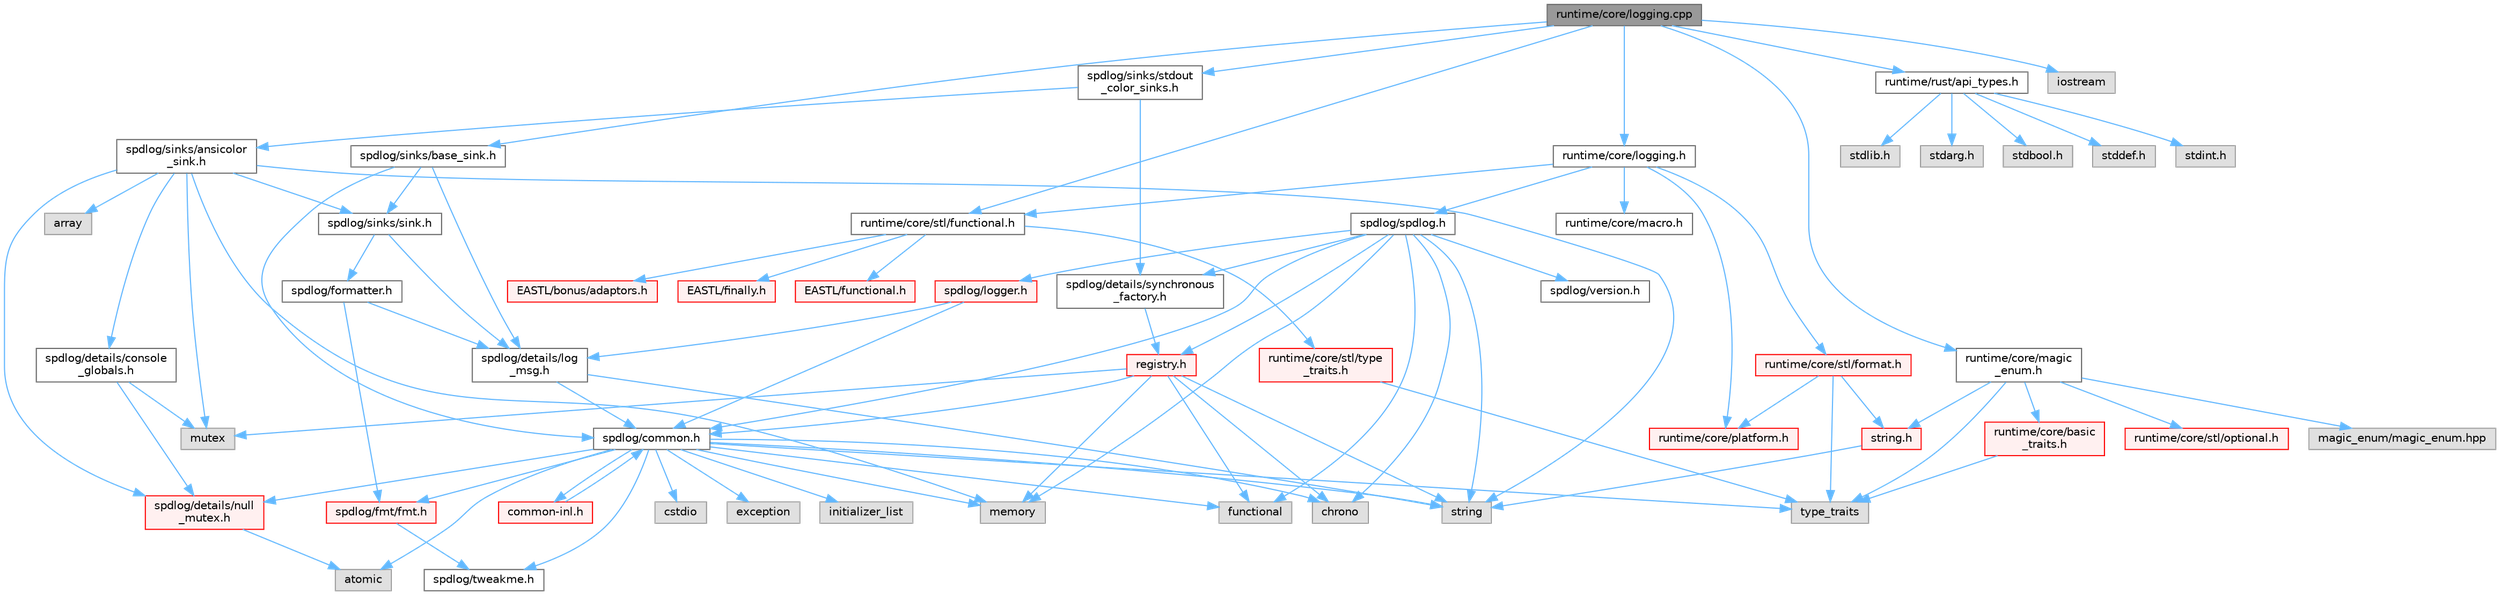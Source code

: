digraph "runtime/core/logging.cpp"
{
 // LATEX_PDF_SIZE
  bgcolor="transparent";
  edge [fontname=Helvetica,fontsize=10,labelfontname=Helvetica,labelfontsize=10];
  node [fontname=Helvetica,fontsize=10,shape=box,height=0.2,width=0.4];
  Node1 [id="Node000001",label="runtime/core/logging.cpp",height=0.2,width=0.4,color="gray40", fillcolor="grey60", style="filled", fontcolor="black",tooltip=" "];
  Node1 -> Node2 [id="edge1_Node000001_Node000002",color="steelblue1",style="solid",tooltip=" "];
  Node2 [id="Node000002",label="spdlog/sinks/base_sink.h",height=0.2,width=0.4,color="grey40", fillcolor="white", style="filled",URL="$base__sink_8h.html",tooltip=" "];
  Node2 -> Node3 [id="edge2_Node000002_Node000003",color="steelblue1",style="solid",tooltip=" "];
  Node3 [id="Node000003",label="spdlog/common.h",height=0.2,width=0.4,color="grey40", fillcolor="white", style="filled",URL="$common_8h.html",tooltip=" "];
  Node3 -> Node4 [id="edge3_Node000003_Node000004",color="steelblue1",style="solid",tooltip=" "];
  Node4 [id="Node000004",label="spdlog/details/null\l_mutex.h",height=0.2,width=0.4,color="red", fillcolor="#FFF0F0", style="filled",URL="$null__mutex_8h.html",tooltip=" "];
  Node4 -> Node5 [id="edge4_Node000004_Node000005",color="steelblue1",style="solid",tooltip=" "];
  Node5 [id="Node000005",label="atomic",height=0.2,width=0.4,color="grey60", fillcolor="#E0E0E0", style="filled",tooltip=" "];
  Node3 -> Node7 [id="edge5_Node000003_Node000007",color="steelblue1",style="solid",tooltip=" "];
  Node7 [id="Node000007",label="spdlog/tweakme.h",height=0.2,width=0.4,color="grey40", fillcolor="white", style="filled",URL="$tweakme_8h.html",tooltip=" "];
  Node3 -> Node5 [id="edge6_Node000003_Node000005",color="steelblue1",style="solid",tooltip=" "];
  Node3 -> Node8 [id="edge7_Node000003_Node000008",color="steelblue1",style="solid",tooltip=" "];
  Node8 [id="Node000008",label="chrono",height=0.2,width=0.4,color="grey60", fillcolor="#E0E0E0", style="filled",tooltip=" "];
  Node3 -> Node9 [id="edge8_Node000003_Node000009",color="steelblue1",style="solid",tooltip=" "];
  Node9 [id="Node000009",label="cstdio",height=0.2,width=0.4,color="grey60", fillcolor="#E0E0E0", style="filled",tooltip=" "];
  Node3 -> Node10 [id="edge9_Node000003_Node000010",color="steelblue1",style="solid",tooltip=" "];
  Node10 [id="Node000010",label="exception",height=0.2,width=0.4,color="grey60", fillcolor="#E0E0E0", style="filled",tooltip=" "];
  Node3 -> Node11 [id="edge10_Node000003_Node000011",color="steelblue1",style="solid",tooltip=" "];
  Node11 [id="Node000011",label="functional",height=0.2,width=0.4,color="grey60", fillcolor="#E0E0E0", style="filled",tooltip=" "];
  Node3 -> Node12 [id="edge11_Node000003_Node000012",color="steelblue1",style="solid",tooltip=" "];
  Node12 [id="Node000012",label="initializer_list",height=0.2,width=0.4,color="grey60", fillcolor="#E0E0E0", style="filled",tooltip=" "];
  Node3 -> Node13 [id="edge12_Node000003_Node000013",color="steelblue1",style="solid",tooltip=" "];
  Node13 [id="Node000013",label="memory",height=0.2,width=0.4,color="grey60", fillcolor="#E0E0E0", style="filled",tooltip=" "];
  Node3 -> Node14 [id="edge13_Node000003_Node000014",color="steelblue1",style="solid",tooltip=" "];
  Node14 [id="Node000014",label="string",height=0.2,width=0.4,color="grey60", fillcolor="#E0E0E0", style="filled",tooltip=" "];
  Node3 -> Node15 [id="edge14_Node000003_Node000015",color="steelblue1",style="solid",tooltip=" "];
  Node15 [id="Node000015",label="type_traits",height=0.2,width=0.4,color="grey60", fillcolor="#E0E0E0", style="filled",tooltip=" "];
  Node3 -> Node16 [id="edge15_Node000003_Node000016",color="steelblue1",style="solid",tooltip=" "];
  Node16 [id="Node000016",label="spdlog/fmt/fmt.h",height=0.2,width=0.4,color="red", fillcolor="#FFF0F0", style="filled",URL="$fmt_8h.html",tooltip=" "];
  Node16 -> Node7 [id="edge16_Node000016_Node000007",color="steelblue1",style="solid",tooltip=" "];
  Node3 -> Node175 [id="edge17_Node000003_Node000175",color="steelblue1",style="solid",tooltip=" "];
  Node175 [id="Node000175",label="common-inl.h",height=0.2,width=0.4,color="red", fillcolor="#FFF0F0", style="filled",URL="$common-inl_8h.html",tooltip=" "];
  Node175 -> Node3 [id="edge18_Node000175_Node000003",color="steelblue1",style="solid",tooltip=" "];
  Node2 -> Node177 [id="edge19_Node000002_Node000177",color="steelblue1",style="solid",tooltip=" "];
  Node177 [id="Node000177",label="spdlog/details/log\l_msg.h",height=0.2,width=0.4,color="grey40", fillcolor="white", style="filled",URL="$log__msg_8h.html",tooltip=" "];
  Node177 -> Node3 [id="edge20_Node000177_Node000003",color="steelblue1",style="solid",tooltip=" "];
  Node177 -> Node14 [id="edge21_Node000177_Node000014",color="steelblue1",style="solid",tooltip=" "];
  Node2 -> Node178 [id="edge22_Node000002_Node000178",color="steelblue1",style="solid",tooltip=" "];
  Node178 [id="Node000178",label="spdlog/sinks/sink.h",height=0.2,width=0.4,color="grey40", fillcolor="white", style="filled",URL="$sink_8h.html",tooltip=" "];
  Node178 -> Node177 [id="edge23_Node000178_Node000177",color="steelblue1",style="solid",tooltip=" "];
  Node178 -> Node179 [id="edge24_Node000178_Node000179",color="steelblue1",style="solid",tooltip=" "];
  Node179 [id="Node000179",label="spdlog/formatter.h",height=0.2,width=0.4,color="grey40", fillcolor="white", style="filled",URL="$formatter_8h.html",tooltip=" "];
  Node179 -> Node177 [id="edge25_Node000179_Node000177",color="steelblue1",style="solid",tooltip=" "];
  Node179 -> Node16 [id="edge26_Node000179_Node000016",color="steelblue1",style="solid",tooltip=" "];
  Node1 -> Node180 [id="edge27_Node000001_Node000180",color="steelblue1",style="solid",tooltip=" "];
  Node180 [id="Node000180",label="spdlog/sinks/stdout\l_color_sinks.h",height=0.2,width=0.4,color="grey40", fillcolor="white", style="filled",URL="$stdout__color__sinks_8h.html",tooltip=" "];
  Node180 -> Node181 [id="edge28_Node000180_Node000181",color="steelblue1",style="solid",tooltip=" "];
  Node181 [id="Node000181",label="spdlog/sinks/ansicolor\l_sink.h",height=0.2,width=0.4,color="grey40", fillcolor="white", style="filled",URL="$ansicolor__sink_8h.html",tooltip=" "];
  Node181 -> Node163 [id="edge29_Node000181_Node000163",color="steelblue1",style="solid",tooltip=" "];
  Node163 [id="Node000163",label="array",height=0.2,width=0.4,color="grey60", fillcolor="#E0E0E0", style="filled",tooltip=" "];
  Node181 -> Node13 [id="edge30_Node000181_Node000013",color="steelblue1",style="solid",tooltip=" "];
  Node181 -> Node182 [id="edge31_Node000181_Node000182",color="steelblue1",style="solid",tooltip=" "];
  Node182 [id="Node000182",label="mutex",height=0.2,width=0.4,color="grey60", fillcolor="#E0E0E0", style="filled",tooltip=" "];
  Node181 -> Node183 [id="edge32_Node000181_Node000183",color="steelblue1",style="solid",tooltip=" "];
  Node183 [id="Node000183",label="spdlog/details/console\l_globals.h",height=0.2,width=0.4,color="grey40", fillcolor="white", style="filled",URL="$console__globals_8h.html",tooltip=" "];
  Node183 -> Node182 [id="edge33_Node000183_Node000182",color="steelblue1",style="solid",tooltip=" "];
  Node183 -> Node4 [id="edge34_Node000183_Node000004",color="steelblue1",style="solid",tooltip=" "];
  Node181 -> Node4 [id="edge35_Node000181_Node000004",color="steelblue1",style="solid",tooltip=" "];
  Node181 -> Node178 [id="edge36_Node000181_Node000178",color="steelblue1",style="solid",tooltip=" "];
  Node181 -> Node14 [id="edge37_Node000181_Node000014",color="steelblue1",style="solid",tooltip=" "];
  Node180 -> Node184 [id="edge38_Node000180_Node000184",color="steelblue1",style="solid",tooltip=" "];
  Node184 [id="Node000184",label="spdlog/details/synchronous\l_factory.h",height=0.2,width=0.4,color="grey40", fillcolor="white", style="filled",URL="$synchronous__factory_8h.html",tooltip=" "];
  Node184 -> Node185 [id="edge39_Node000184_Node000185",color="steelblue1",style="solid",tooltip=" "];
  Node185 [id="Node000185",label="registry.h",height=0.2,width=0.4,color="red", fillcolor="#FFF0F0", style="filled",URL="$registry_8h.html",tooltip=" "];
  Node185 -> Node3 [id="edge40_Node000185_Node000003",color="steelblue1",style="solid",tooltip=" "];
  Node185 -> Node8 [id="edge41_Node000185_Node000008",color="steelblue1",style="solid",tooltip=" "];
  Node185 -> Node11 [id="edge42_Node000185_Node000011",color="steelblue1",style="solid",tooltip=" "];
  Node185 -> Node13 [id="edge43_Node000185_Node000013",color="steelblue1",style="solid",tooltip=" "];
  Node185 -> Node182 [id="edge44_Node000185_Node000182",color="steelblue1",style="solid",tooltip=" "];
  Node185 -> Node14 [id="edge45_Node000185_Node000014",color="steelblue1",style="solid",tooltip=" "];
  Node1 -> Node190 [id="edge46_Node000001_Node000190",color="steelblue1",style="solid",tooltip=" "];
  Node190 [id="Node000190",label="runtime/core/logging.h",height=0.2,width=0.4,color="grey40", fillcolor="white", style="filled",URL="$logging_8h.html",tooltip=" "];
  Node190 -> Node191 [id="edge47_Node000190_Node000191",color="steelblue1",style="solid",tooltip=" "];
  Node191 [id="Node000191",label="spdlog/spdlog.h",height=0.2,width=0.4,color="grey40", fillcolor="white", style="filled",URL="$spdlog_8h.html",tooltip=" "];
  Node191 -> Node3 [id="edge48_Node000191_Node000003",color="steelblue1",style="solid",tooltip=" "];
  Node191 -> Node185 [id="edge49_Node000191_Node000185",color="steelblue1",style="solid",tooltip=" "];
  Node191 -> Node184 [id="edge50_Node000191_Node000184",color="steelblue1",style="solid",tooltip=" "];
  Node191 -> Node192 [id="edge51_Node000191_Node000192",color="steelblue1",style="solid",tooltip=" "];
  Node192 [id="Node000192",label="spdlog/logger.h",height=0.2,width=0.4,color="red", fillcolor="#FFF0F0", style="filled",URL="$logger_8h.html",tooltip=" "];
  Node192 -> Node3 [id="edge52_Node000192_Node000003",color="steelblue1",style="solid",tooltip=" "];
  Node192 -> Node177 [id="edge53_Node000192_Node000177",color="steelblue1",style="solid",tooltip=" "];
  Node191 -> Node197 [id="edge54_Node000191_Node000197",color="steelblue1",style="solid",tooltip=" "];
  Node197 [id="Node000197",label="spdlog/version.h",height=0.2,width=0.4,color="grey40", fillcolor="white", style="filled",URL="$spdlog_2include_2spdlog_2version_8h.html",tooltip=" "];
  Node191 -> Node8 [id="edge55_Node000191_Node000008",color="steelblue1",style="solid",tooltip=" "];
  Node191 -> Node11 [id="edge56_Node000191_Node000011",color="steelblue1",style="solid",tooltip=" "];
  Node191 -> Node13 [id="edge57_Node000191_Node000013",color="steelblue1",style="solid",tooltip=" "];
  Node191 -> Node14 [id="edge58_Node000191_Node000014",color="steelblue1",style="solid",tooltip=" "];
  Node190 -> Node198 [id="edge59_Node000190_Node000198",color="steelblue1",style="solid",tooltip=" "];
  Node198 [id="Node000198",label="runtime/core/stl/functional.h",height=0.2,width=0.4,color="grey40", fillcolor="white", style="filled",URL="$core_2stl_2functional_8h.html",tooltip=" "];
  Node198 -> Node199 [id="edge60_Node000198_Node000199",color="steelblue1",style="solid",tooltip=" "];
  Node199 [id="Node000199",label="runtime/core/stl/type\l_traits.h",height=0.2,width=0.4,color="red", fillcolor="#FFF0F0", style="filled",URL="$core_2stl_2type__traits_8h.html",tooltip=" "];
  Node199 -> Node15 [id="edge61_Node000199_Node000015",color="steelblue1",style="solid",tooltip=" "];
  Node198 -> Node200 [id="edge62_Node000198_Node000200",color="steelblue1",style="solid",tooltip=" "];
  Node200 [id="Node000200",label="EASTL/finally.h",height=0.2,width=0.4,color="red", fillcolor="#FFF0F0", style="filled",URL="$finally_8h.html",tooltip=" "];
  Node198 -> Node59 [id="edge63_Node000198_Node000059",color="steelblue1",style="solid",tooltip=" "];
  Node59 [id="Node000059",label="EASTL/functional.h",height=0.2,width=0.4,color="red", fillcolor="#FFF0F0", style="filled",URL="$_e_a_s_t_l_2include_2_e_a_s_t_l_2functional_8h.html",tooltip=" "];
  Node198 -> Node201 [id="edge64_Node000198_Node000201",color="steelblue1",style="solid",tooltip=" "];
  Node201 [id="Node000201",label="EASTL/bonus/adaptors.h",height=0.2,width=0.4,color="red", fillcolor="#FFF0F0", style="filled",URL="$adaptors_8h.html",tooltip=" "];
  Node190 -> Node202 [id="edge65_Node000190_Node000202",color="steelblue1",style="solid",tooltip=" "];
  Node202 [id="Node000202",label="runtime/core/macro.h",height=0.2,width=0.4,color="grey40", fillcolor="white", style="filled",URL="$macro_8h.html",tooltip=" "];
  Node190 -> Node203 [id="edge66_Node000190_Node000203",color="steelblue1",style="solid",tooltip=" "];
  Node203 [id="Node000203",label="runtime/core/stl/format.h",height=0.2,width=0.4,color="red", fillcolor="#FFF0F0", style="filled",URL="$core_2stl_2format_8h.html",tooltip=" "];
  Node203 -> Node15 [id="edge67_Node000203_Node000015",color="steelblue1",style="solid",tooltip=" "];
  Node203 -> Node22 [id="edge68_Node000203_Node000022",color="steelblue1",style="solid",tooltip=" "];
  Node22 [id="Node000022",label="string.h",height=0.2,width=0.4,color="red", fillcolor="#FFF0F0", style="filled",URL="$string_8h.html",tooltip=" "];
  Node22 -> Node14 [id="edge69_Node000022_Node000014",color="steelblue1",style="solid",tooltip=" "];
  Node203 -> Node222 [id="edge70_Node000203_Node000222",color="steelblue1",style="solid",tooltip=" "];
  Node222 [id="Node000222",label="runtime/core/platform.h",height=0.2,width=0.4,color="red", fillcolor="#FFF0F0", style="filled",URL="$core_2_platform_8h.html",tooltip=" "];
  Node190 -> Node222 [id="edge71_Node000190_Node000222",color="steelblue1",style="solid",tooltip=" "];
  Node1 -> Node198 [id="edge72_Node000001_Node000198",color="steelblue1",style="solid",tooltip=" "];
  Node1 -> Node224 [id="edge73_Node000001_Node000224",color="steelblue1",style="solid",tooltip=" "];
  Node224 [id="Node000224",label="runtime/core/magic\l_enum.h",height=0.2,width=0.4,color="grey40", fillcolor="white", style="filled",URL="$magic__enum_8h.html",tooltip=" "];
  Node224 -> Node15 [id="edge74_Node000224_Node000015",color="steelblue1",style="solid",tooltip=" "];
  Node224 -> Node215 [id="edge75_Node000224_Node000215",color="steelblue1",style="solid",tooltip=" "];
  Node215 [id="Node000215",label="runtime/core/basic\l_traits.h",height=0.2,width=0.4,color="red", fillcolor="#FFF0F0", style="filled",URL="$basic__traits_8h.html",tooltip=" "];
  Node215 -> Node15 [id="edge76_Node000215_Node000015",color="steelblue1",style="solid",tooltip=" "];
  Node224 -> Node22 [id="edge77_Node000224_Node000022",color="steelblue1",style="solid",tooltip=" "];
  Node224 -> Node225 [id="edge78_Node000224_Node000225",color="steelblue1",style="solid",tooltip=" "];
  Node225 [id="Node000225",label="runtime/core/stl/optional.h",height=0.2,width=0.4,color="red", fillcolor="#FFF0F0", style="filled",URL="$core_2stl_2optional_8h.html",tooltip=" "];
  Node224 -> Node227 [id="edge79_Node000224_Node000227",color="steelblue1",style="solid",tooltip=" "];
  Node227 [id="Node000227",label="magic_enum/magic_enum.hpp",height=0.2,width=0.4,color="grey60", fillcolor="#E0E0E0", style="filled",tooltip=" "];
  Node1 -> Node228 [id="edge80_Node000001_Node000228",color="steelblue1",style="solid",tooltip=" "];
  Node228 [id="Node000228",label="runtime/rust/api_types.h",height=0.2,width=0.4,color="grey40", fillcolor="white", style="filled",URL="$api__types_8h.html",tooltip=" "];
  Node228 -> Node229 [id="edge81_Node000228_Node000229",color="steelblue1",style="solid",tooltip=" "];
  Node229 [id="Node000229",label="stdarg.h",height=0.2,width=0.4,color="grey60", fillcolor="#E0E0E0", style="filled",tooltip=" "];
  Node228 -> Node230 [id="edge82_Node000228_Node000230",color="steelblue1",style="solid",tooltip=" "];
  Node230 [id="Node000230",label="stdbool.h",height=0.2,width=0.4,color="grey60", fillcolor="#E0E0E0", style="filled",tooltip=" "];
  Node228 -> Node38 [id="edge83_Node000228_Node000038",color="steelblue1",style="solid",tooltip=" "];
  Node38 [id="Node000038",label="stddef.h",height=0.2,width=0.4,color="grey60", fillcolor="#E0E0E0", style="filled",tooltip=" "];
  Node228 -> Node231 [id="edge84_Node000228_Node000231",color="steelblue1",style="solid",tooltip=" "];
  Node231 [id="Node000231",label="stdint.h",height=0.2,width=0.4,color="grey60", fillcolor="#E0E0E0", style="filled",tooltip=" "];
  Node228 -> Node75 [id="edge85_Node000228_Node000075",color="steelblue1",style="solid",tooltip=" "];
  Node75 [id="Node000075",label="stdlib.h",height=0.2,width=0.4,color="grey60", fillcolor="#E0E0E0", style="filled",tooltip=" "];
  Node1 -> Node232 [id="edge86_Node000001_Node000232",color="steelblue1",style="solid",tooltip=" "];
  Node232 [id="Node000232",label="iostream",height=0.2,width=0.4,color="grey60", fillcolor="#E0E0E0", style="filled",tooltip=" "];
}
